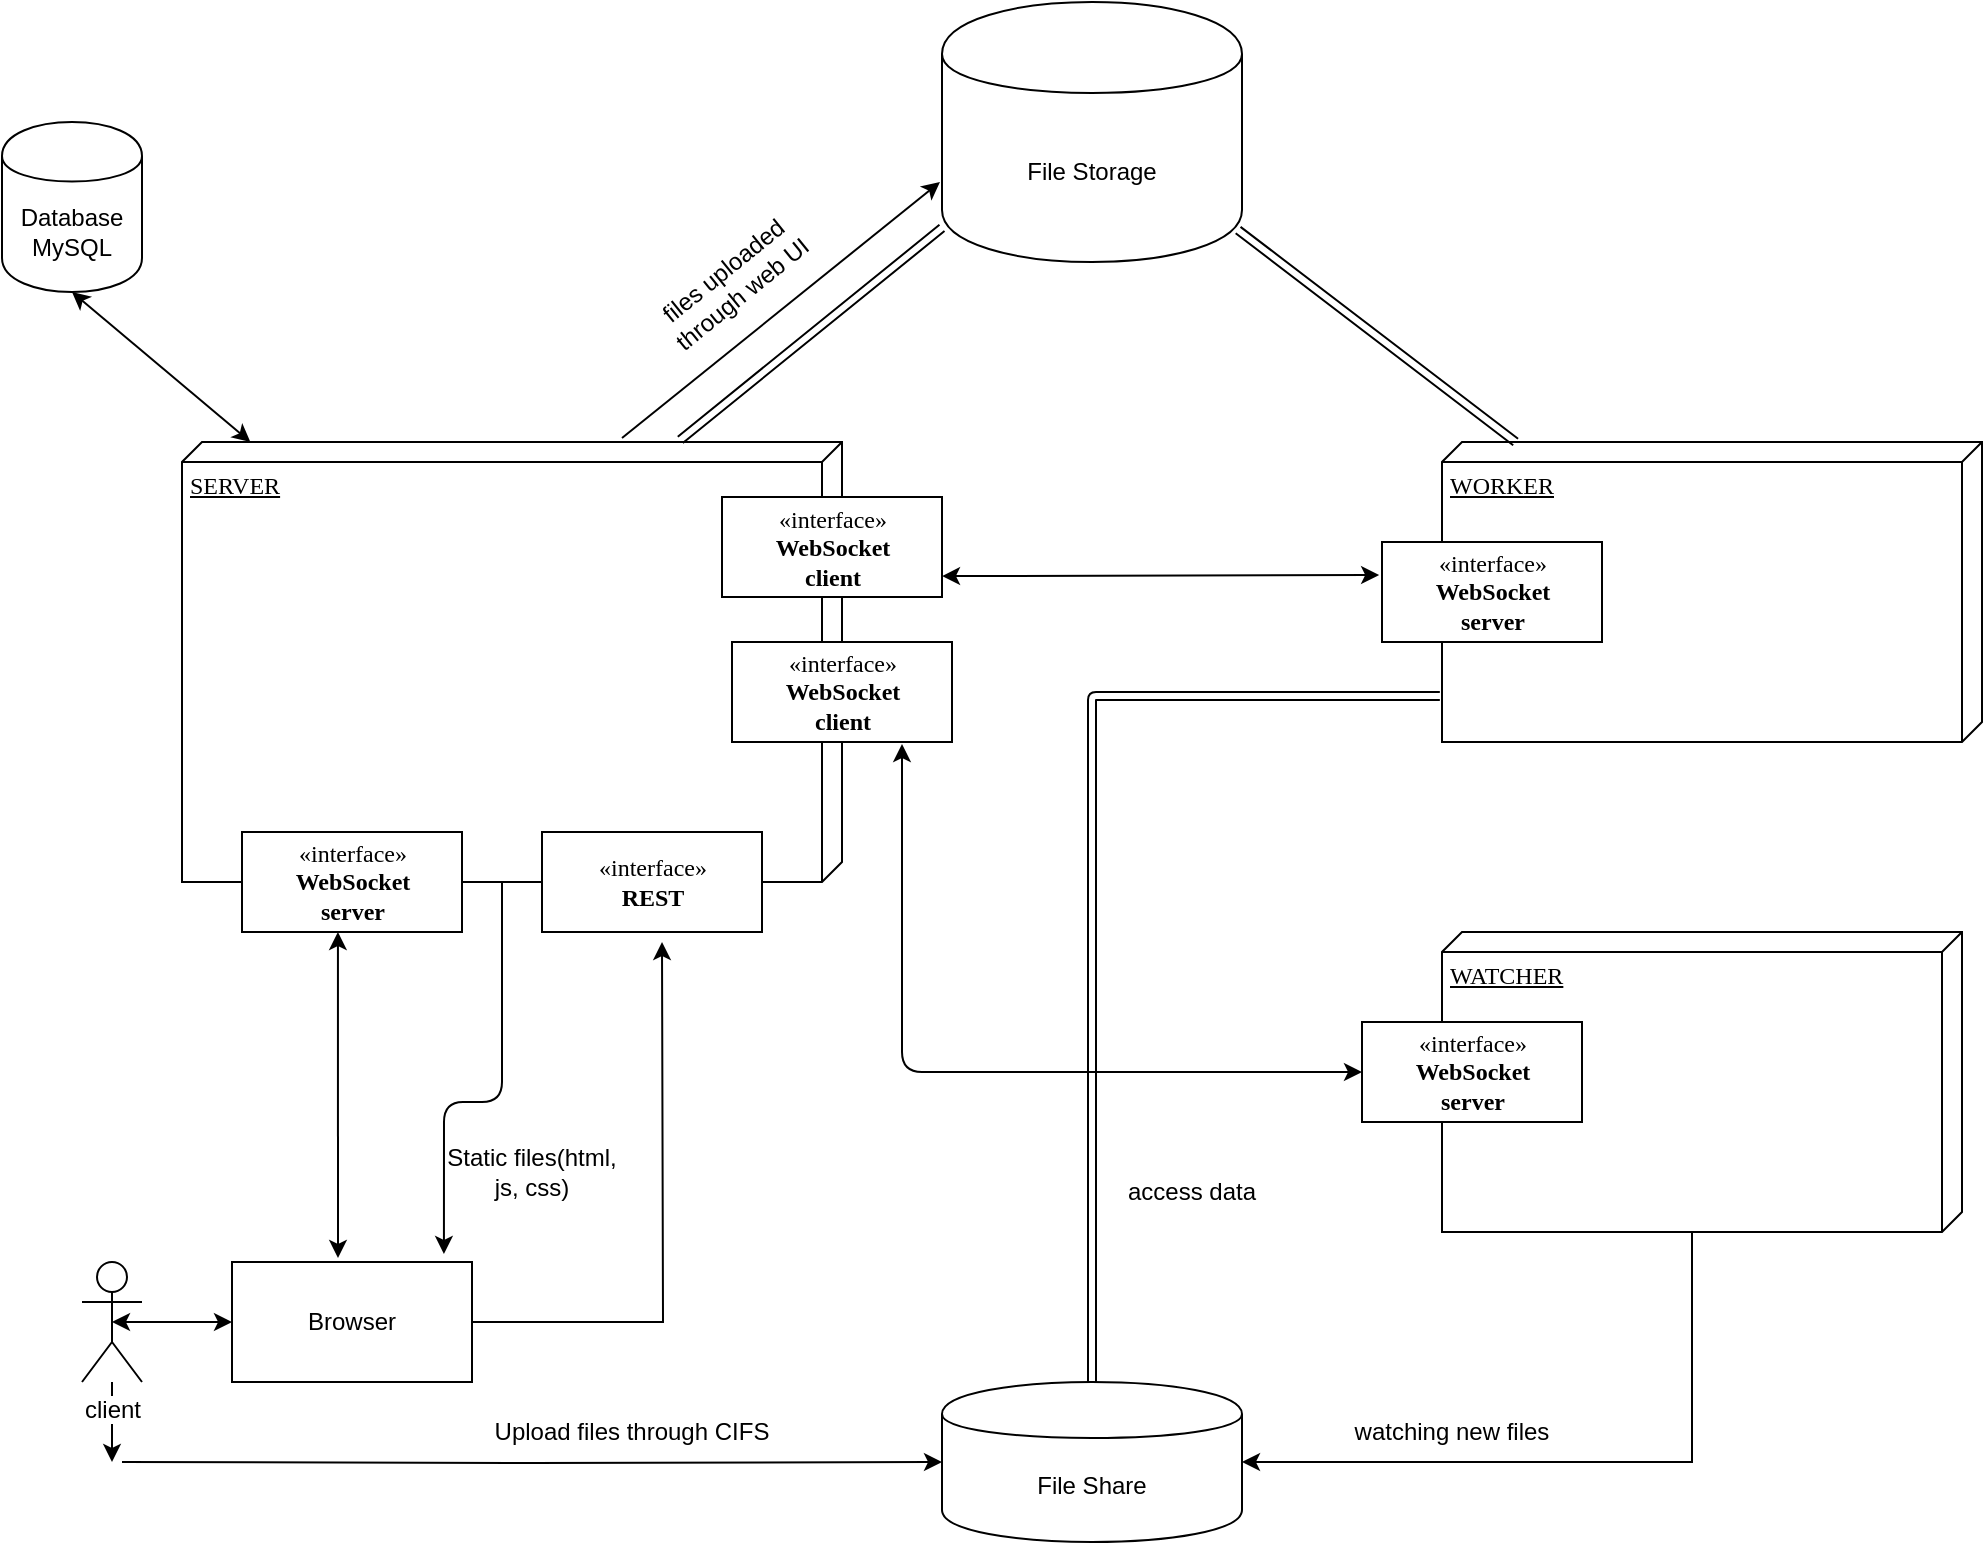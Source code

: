 <mxfile version="11.2.5" type="device" pages="1"><diagram name="Page-1" id="5f0bae14-7c28-e335-631c-24af17079c00"><mxGraphModel dx="1185" dy="737" grid="1" gridSize="10" guides="1" tooltips="1" connect="1" arrows="1" fold="1" page="1" pageScale="1" pageWidth="1100" pageHeight="850" background="#ffffff" math="0" shadow="0"><root><mxCell id="0"/><mxCell id="1" parent="0"/><mxCell id="39150e848f15840c-1" value="SERVER" style="verticalAlign=top;align=left;spacingTop=8;spacingLeft=2;spacingRight=12;shape=cube;size=10;direction=south;fontStyle=4;html=1;rounded=0;shadow=0;comic=0;labelBackgroundColor=none;strokeColor=#000000;strokeWidth=1;fillColor=#ffffff;fontFamily=Verdana;fontSize=12;fontColor=#000000;" parent="1" vertex="1"><mxGeometry x="130" y="260" width="330" height="220" as="geometry"/></mxCell><mxCell id="39150e848f15840c-2" value="WORKER" style="verticalAlign=top;align=left;spacingTop=8;spacingLeft=2;spacingRight=12;shape=cube;size=10;direction=south;fontStyle=4;html=1;rounded=0;shadow=0;comic=0;labelBackgroundColor=none;strokeColor=#000000;strokeWidth=1;fillColor=#ffffff;fontFamily=Verdana;fontSize=12;fontColor=#000000;" parent="1" vertex="1"><mxGeometry x="760" y="260" width="270" height="150" as="geometry"/></mxCell><mxCell id="kXIMd23XAqN3eJZoKXay-23" style="edgeStyle=orthogonalEdgeStyle;rounded=0;orthogonalLoop=1;jettySize=auto;html=1;exitX=0;exitY=0;exitDx=150;exitDy=135;exitPerimeter=0;entryX=1;entryY=0.5;entryDx=0;entryDy=0;" edge="1" parent="1" source="39150e848f15840c-3" target="kXIMd23XAqN3eJZoKXay-19"><mxGeometry relative="1" as="geometry"><mxPoint x="680" y="786" as="targetPoint"/><Array as="points"><mxPoint x="885" y="770"/></Array></mxGeometry></mxCell><mxCell id="39150e848f15840c-3" value="WATCHER" style="verticalAlign=top;align=left;spacingTop=8;spacingLeft=2;spacingRight=12;shape=cube;size=10;direction=south;fontStyle=4;html=1;rounded=0;shadow=0;comic=0;labelBackgroundColor=none;strokeColor=#000000;strokeWidth=1;fillColor=#ffffff;fontFamily=Verdana;fontSize=12;fontColor=#000000;" parent="1" vertex="1"><mxGeometry x="760" y="505" width="260" height="150" as="geometry"/></mxCell><mxCell id="39150e848f15840c-8" value="«interface»&lt;br&gt;&lt;b&gt;WebSocket&lt;br&gt;server&lt;br&gt;&lt;/b&gt;" style="html=1;rounded=0;shadow=0;comic=0;labelBackgroundColor=none;strokeColor=#000000;strokeWidth=1;fillColor=#ffffff;fontFamily=Verdana;fontSize=12;fontColor=#000000;align=center;" parent="1" vertex="1"><mxGeometry x="730" y="310" width="110" height="50" as="geometry"/></mxCell><mxCell id="kXIMd23XAqN3eJZoKXay-1" value="«interface»&lt;br&gt;&lt;b&gt;WebSocket&lt;br&gt;server&lt;br&gt;&lt;/b&gt;" style="html=1;rounded=0;shadow=0;comic=0;labelBackgroundColor=none;strokeColor=#000000;strokeWidth=1;fillColor=#ffffff;fontFamily=Verdana;fontSize=12;fontColor=#000000;align=center;" vertex="1" parent="1"><mxGeometry x="160" y="455" width="110" height="50" as="geometry"/></mxCell><mxCell id="kXIMd23XAqN3eJZoKXay-2" value="«interface»&lt;br&gt;&lt;b&gt;REST&lt;br&gt;&lt;/b&gt;" style="html=1;rounded=0;shadow=0;comic=0;labelBackgroundColor=none;strokeColor=#000000;strokeWidth=1;fillColor=#ffffff;fontFamily=Verdana;fontSize=12;fontColor=#000000;align=center;" vertex="1" parent="1"><mxGeometry x="310" y="455" width="110" height="50" as="geometry"/></mxCell><mxCell id="kXIMd23XAqN3eJZoKXay-4" value="File Storage" style="shape=cylinder;whiteSpace=wrap;html=1;boundedLbl=1;backgroundOutline=1;" vertex="1" parent="1"><mxGeometry x="510" y="40" width="150" height="130" as="geometry"/></mxCell><mxCell id="kXIMd23XAqN3eJZoKXay-5" value="«interface»&lt;br&gt;&lt;b&gt;WebSocket&lt;br&gt;client&lt;br&gt;&lt;/b&gt;" style="html=1;rounded=0;shadow=0;comic=0;labelBackgroundColor=none;strokeColor=#000000;strokeWidth=1;fillColor=#ffffff;fontFamily=Verdana;fontSize=12;fontColor=#000000;align=center;" vertex="1" parent="1"><mxGeometry x="400" y="287.5" width="110" height="50" as="geometry"/></mxCell><mxCell id="kXIMd23XAqN3eJZoKXay-6" value="" style="shape=link;html=1;entryX=0;entryY=0.869;entryDx=0;entryDy=0;entryPerimeter=0;exitX=-0.005;exitY=0.245;exitDx=0;exitDy=0;exitPerimeter=0;" edge="1" parent="1" source="39150e848f15840c-1" target="kXIMd23XAqN3eJZoKXay-4"><mxGeometry width="50" height="50" relative="1" as="geometry"><mxPoint x="370" y="270" as="sourcePoint"/><mxPoint x="420" y="220" as="targetPoint"/><Array as="points"/></mxGeometry></mxCell><mxCell id="kXIMd23XAqN3eJZoKXay-7" value="" style="shape=link;html=1;exitX=0.987;exitY=0.877;exitDx=0;exitDy=0;exitPerimeter=0;" edge="1" parent="1" source="kXIMd23XAqN3eJZoKXay-4" target="39150e848f15840c-2"><mxGeometry width="50" height="50" relative="1" as="geometry"><mxPoint x="610" y="170" as="sourcePoint"/><mxPoint x="660" y="120" as="targetPoint"/></mxGeometry></mxCell><mxCell id="kXIMd23XAqN3eJZoKXay-11" value="«interface»&lt;br&gt;&lt;b&gt;WebSocket&lt;br&gt;server&lt;br&gt;&lt;/b&gt;" style="html=1;rounded=0;shadow=0;comic=0;labelBackgroundColor=none;strokeColor=#000000;strokeWidth=1;fillColor=#ffffff;fontFamily=Verdana;fontSize=12;fontColor=#000000;align=center;" vertex="1" parent="1"><mxGeometry x="720" y="550" width="110" height="50" as="geometry"/></mxCell><mxCell id="kXIMd23XAqN3eJZoKXay-12" value="«interface»&lt;br&gt;&lt;b&gt;WebSocket&lt;br&gt;client&lt;br&gt;&lt;/b&gt;" style="html=1;rounded=0;shadow=0;comic=0;labelBackgroundColor=none;strokeColor=#000000;strokeWidth=1;fillColor=#ffffff;fontFamily=Verdana;fontSize=12;fontColor=#000000;align=center;" vertex="1" parent="1"><mxGeometry x="405" y="360" width="110" height="50" as="geometry"/></mxCell><mxCell id="kXIMd23XAqN3eJZoKXay-16" style="edgeStyle=orthogonalEdgeStyle;rounded=0;orthogonalLoop=1;jettySize=auto;html=1;exitX=1;exitY=0.5;exitDx=0;exitDy=0;" edge="1" parent="1" source="kXIMd23XAqN3eJZoKXay-17"><mxGeometry relative="1" as="geometry"><mxPoint x="370" y="510" as="targetPoint"/></mxGeometry></mxCell><mxCell id="kXIMd23XAqN3eJZoKXay-31" style="edgeStyle=orthogonalEdgeStyle;rounded=0;orthogonalLoop=1;jettySize=auto;html=1;" edge="1" parent="1" source="kXIMd23XAqN3eJZoKXay-14"><mxGeometry relative="1" as="geometry"><mxPoint x="95" y="770" as="targetPoint"/></mxGeometry></mxCell><mxCell id="kXIMd23XAqN3eJZoKXay-14" value="client" style="shape=umlActor;verticalLabelPosition=bottom;labelBackgroundColor=#ffffff;verticalAlign=top;html=1;outlineConnect=0;" vertex="1" parent="1"><mxGeometry x="80" y="670" width="30" height="60" as="geometry"/></mxCell><mxCell id="kXIMd23XAqN3eJZoKXay-21" style="edgeStyle=orthogonalEdgeStyle;rounded=0;orthogonalLoop=1;jettySize=auto;html=1;" edge="1" parent="1" target="kXIMd23XAqN3eJZoKXay-19"><mxGeometry relative="1" as="geometry"><mxPoint x="200" y="760" as="targetPoint"/><mxPoint x="100" y="770" as="sourcePoint"/></mxGeometry></mxCell><mxCell id="kXIMd23XAqN3eJZoKXay-17" value="Browser" style="rounded=0;whiteSpace=wrap;html=1;" vertex="1" parent="1"><mxGeometry x="155" y="670" width="120" height="60" as="geometry"/></mxCell><mxCell id="kXIMd23XAqN3eJZoKXay-18" value="" style="endArrow=classic;startArrow=classic;html=1;exitX=0.5;exitY=0.5;exitDx=0;exitDy=0;exitPerimeter=0;entryX=0;entryY=0.5;entryDx=0;entryDy=0;" edge="1" parent="1" source="kXIMd23XAqN3eJZoKXay-14" target="kXIMd23XAqN3eJZoKXay-17"><mxGeometry width="50" height="50" relative="1" as="geometry"><mxPoint x="105" y="730" as="sourcePoint"/><mxPoint x="155" y="680" as="targetPoint"/></mxGeometry></mxCell><mxCell id="kXIMd23XAqN3eJZoKXay-19" value="File Share" style="shape=cylinder;whiteSpace=wrap;html=1;boundedLbl=1;backgroundOutline=1;" vertex="1" parent="1"><mxGeometry x="510" y="730" width="150" height="80" as="geometry"/></mxCell><mxCell id="kXIMd23XAqN3eJZoKXay-22" value="Upload files through CIFS" style="text;html=1;strokeColor=none;fillColor=none;align=center;verticalAlign=middle;whiteSpace=wrap;rounded=0;" vertex="1" parent="1"><mxGeometry x="280" y="740" width="150" height="30" as="geometry"/></mxCell><mxCell id="kXIMd23XAqN3eJZoKXay-24" value="watching new files" style="text;html=1;strokeColor=none;fillColor=none;align=center;verticalAlign=middle;whiteSpace=wrap;rounded=0;" vertex="1" parent="1"><mxGeometry x="710" y="745" width="110" height="20" as="geometry"/></mxCell><mxCell id="kXIMd23XAqN3eJZoKXay-25" value="" style="shape=link;html=1;exitX=0.847;exitY=1.004;exitDx=0;exitDy=0;exitPerimeter=0;entryX=0.5;entryY=0;entryDx=0;entryDy=0;" edge="1" parent="1" source="39150e848f15840c-2" target="kXIMd23XAqN3eJZoKXay-19"><mxGeometry width="50" height="50" relative="1" as="geometry"><mxPoint x="80" y="880" as="sourcePoint"/><mxPoint x="130" y="830" as="targetPoint"/><Array as="points"><mxPoint x="585" y="387"/></Array></mxGeometry></mxCell><mxCell id="kXIMd23XAqN3eJZoKXay-26" value="access data" style="text;html=1;strokeColor=none;fillColor=none;align=center;verticalAlign=middle;whiteSpace=wrap;rounded=0;" vertex="1" parent="1"><mxGeometry x="600" y="620" width="70" height="30" as="geometry"/></mxCell><mxCell id="kXIMd23XAqN3eJZoKXay-27" value="" style="endArrow=classic;html=1;entryX=0.883;entryY=-0.067;entryDx=0;entryDy=0;entryPerimeter=0;exitX=0;exitY=0;exitDx=220;exitDy=170;exitPerimeter=0;" edge="1" parent="1" source="39150e848f15840c-1" target="kXIMd23XAqN3eJZoKXay-17"><mxGeometry width="50" height="50" relative="1" as="geometry"><mxPoint x="260" y="560" as="sourcePoint"/><mxPoint x="310" y="510" as="targetPoint"/><Array as="points"><mxPoint x="290" y="590"/><mxPoint x="261" y="590"/></Array></mxGeometry></mxCell><mxCell id="kXIMd23XAqN3eJZoKXay-28" value="Static files(html, js, css)" style="text;html=1;strokeColor=none;fillColor=none;align=center;verticalAlign=middle;whiteSpace=wrap;rounded=0;" vertex="1" parent="1"><mxGeometry x="260" y="610" width="90" height="30" as="geometry"/></mxCell><mxCell id="kXIMd23XAqN3eJZoKXay-29" value="" style="endArrow=classic;html=1;" edge="1" parent="1"><mxGeometry width="50" height="50" relative="1" as="geometry"><mxPoint x="350" y="258" as="sourcePoint"/><mxPoint x="509" y="130" as="targetPoint"/></mxGeometry></mxCell><mxCell id="kXIMd23XAqN3eJZoKXay-30" value="files uploaded through web UI" style="text;html=1;strokeColor=none;fillColor=none;align=center;verticalAlign=middle;whiteSpace=wrap;rounded=0;rotation=-39;" vertex="1" parent="1"><mxGeometry x="345" y="160" width="120" height="39" as="geometry"/></mxCell><mxCell id="kXIMd23XAqN3eJZoKXay-32" value="" style="endArrow=classic;startArrow=classic;html=1;entryX=0;entryY=0.5;entryDx=0;entryDy=0;" edge="1" parent="1" target="kXIMd23XAqN3eJZoKXay-11"><mxGeometry width="50" height="50" relative="1" as="geometry"><mxPoint x="490" y="411" as="sourcePoint"/><mxPoint x="680" y="460" as="targetPoint"/><Array as="points"><mxPoint x="490" y="575"/></Array></mxGeometry></mxCell><mxCell id="kXIMd23XAqN3eJZoKXay-33" value="" style="endArrow=classic;startArrow=classic;html=1;entryX=-0.013;entryY=0.33;entryDx=0;entryDy=0;exitX=1;exitY=0.791;exitDx=0;exitDy=0;entryPerimeter=0;exitPerimeter=0;" edge="1" parent="1" source="kXIMd23XAqN3eJZoKXay-5" target="39150e848f15840c-8"><mxGeometry width="50" height="50" relative="1" as="geometry"><mxPoint x="525" y="350" as="sourcePoint"/><mxPoint x="575" y="300" as="targetPoint"/></mxGeometry></mxCell><mxCell id="kXIMd23XAqN3eJZoKXay-34" value="" style="endArrow=classic;startArrow=classic;html=1;entryX=0.436;entryY=1;entryDx=0;entryDy=0;entryPerimeter=0;" edge="1" parent="1" target="kXIMd23XAqN3eJZoKXay-1"><mxGeometry width="50" height="50" relative="1" as="geometry"><mxPoint x="208" y="668" as="sourcePoint"/><mxPoint x="130" y="830" as="targetPoint"/></mxGeometry></mxCell><mxCell id="kXIMd23XAqN3eJZoKXay-36" value="Database&lt;br&gt;MySQL" style="shape=cylinder;whiteSpace=wrap;html=1;boundedLbl=1;backgroundOutline=1;" vertex="1" parent="1"><mxGeometry x="40" y="100" width="70" height="85" as="geometry"/></mxCell><mxCell id="kXIMd23XAqN3eJZoKXay-37" value="" style="endArrow=classic;startArrow=classic;html=1;entryX=0.5;entryY=1;entryDx=0;entryDy=0;" edge="1" parent="1" source="39150e848f15840c-1" target="kXIMd23XAqN3eJZoKXay-36"><mxGeometry width="50" height="50" relative="1" as="geometry"><mxPoint x="45" y="234.862" as="sourcePoint"/><mxPoint x="95" y="184.862" as="targetPoint"/></mxGeometry></mxCell></root></mxGraphModel></diagram></mxfile>